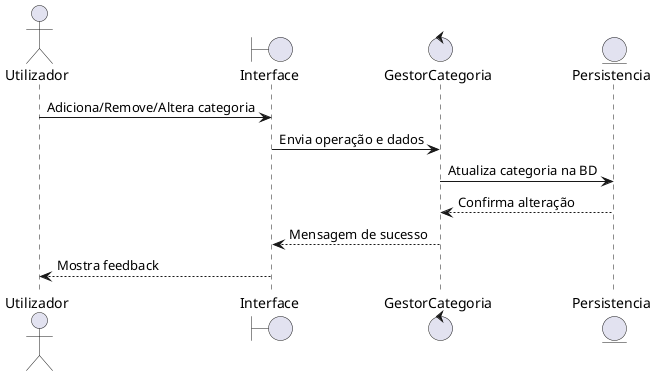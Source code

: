 @startuml GerirCategorias
actor Utilizador
boundary Interface
control GestorCategoria
entity Persistencia

Utilizador -> Interface: Adiciona/Remove/Altera categoria
Interface -> GestorCategoria: Envia operação e dados
GestorCategoria -> Persistencia: Atualiza categoria na BD
Persistencia --> GestorCategoria: Confirma alteração
GestorCategoria --> Interface: Mensagem de sucesso
Interface --> Utilizador: Mostra feedback
@enduml
